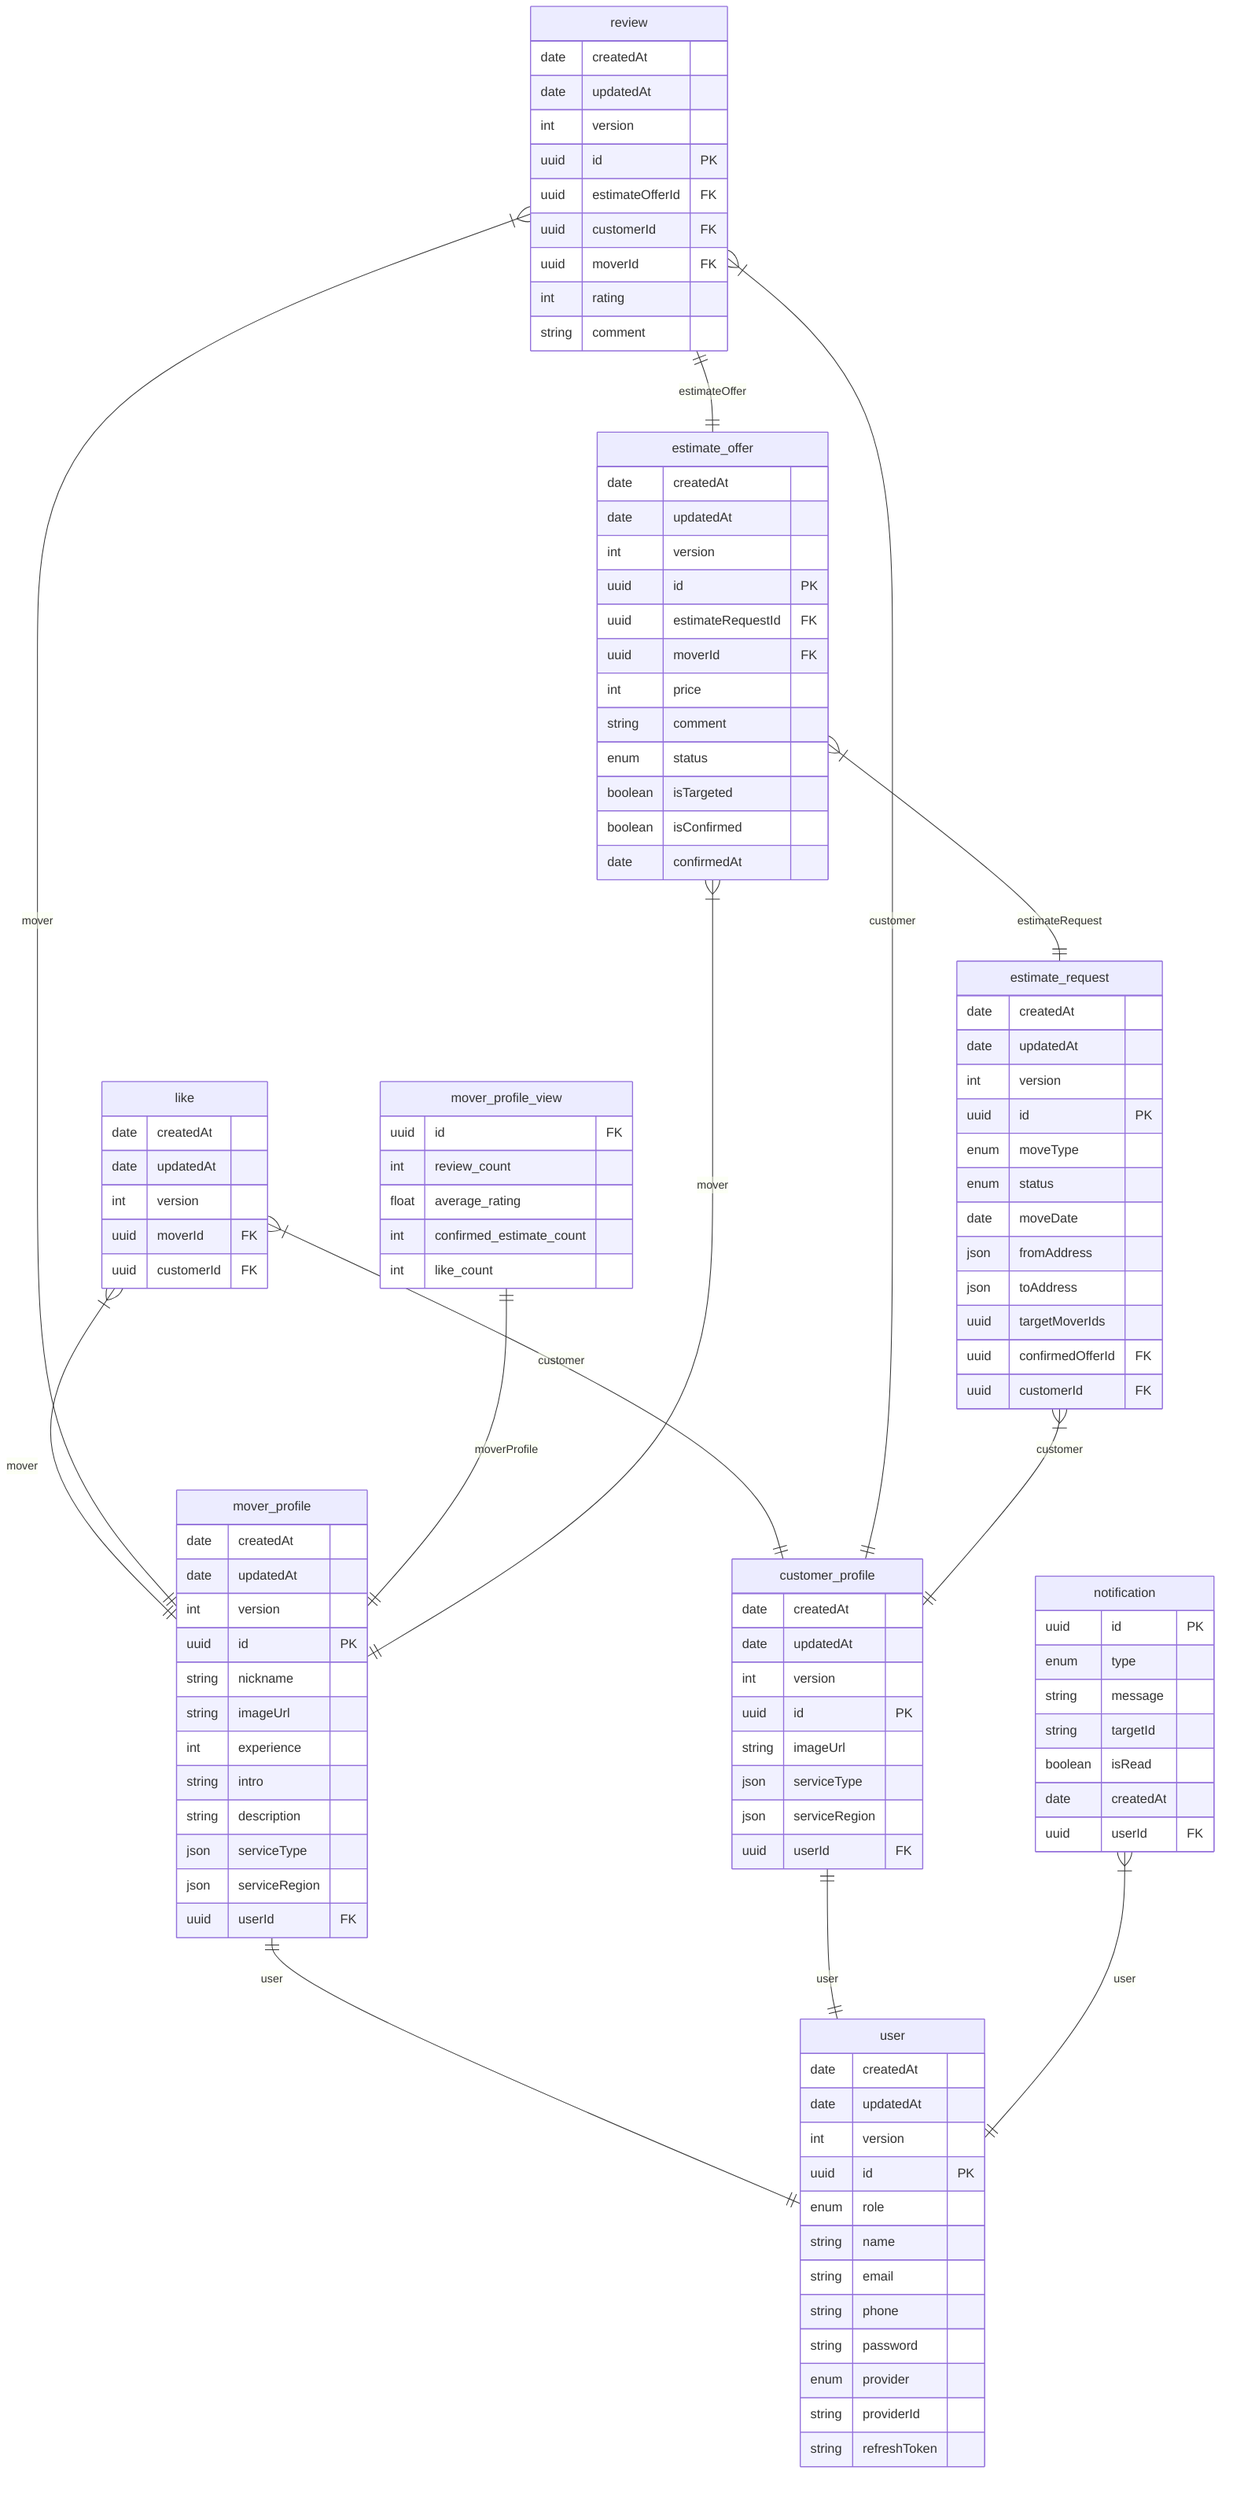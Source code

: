 erDiagram
  like {
    date createdAt
    date updatedAt
    int version
    uuid moverId FK
    uuid customerId FK
  }
  review {
    date createdAt
    date updatedAt
    int version
    uuid id PK
    uuid estimateOfferId FK
    uuid customerId FK
    uuid moverId FK
    int rating
    string comment
  }
  mover_profile_view {
    uuid id FK
    int review_count
    float average_rating
    int confirmed_estimate_count
    int like_count
  }
  mover_profile {
    date createdAt
    date updatedAt
    int version
    uuid id PK
    string nickname
    string imageUrl
    int experience
    string intro
    string description
    json serviceType
    json serviceRegion
    uuid userId FK
  }
  estimate_offer {
    date createdAt
    date updatedAt
    int version
    uuid id PK
    uuid estimateRequestId FK
    uuid moverId FK
    int price
    string comment
    enum status
    boolean isTargeted
    boolean isConfirmed
    date confirmedAt
  }
  estimate_request {
    date createdAt
    date updatedAt
    int version
    uuid id PK
    enum moveType
    enum status
    date moveDate
    json fromAddress
    json toAddress
    uuid targetMoverIds
    uuid confirmedOfferId FK
    uuid customerId FK
  }
  customer_profile {
    date createdAt
    date updatedAt
    int version
    uuid id PK
    string imageUrl
    json serviceType
    json serviceRegion
    uuid userId FK
  }
  notification {
    uuid id PK
    enum type
    string message
    string targetId
    boolean isRead
    date createdAt
    uuid userId FK
  }
  user {
    date createdAt
    date updatedAt
    int version
    uuid id PK
    enum role
    string name
    string email
    string phone
    string password
    enum provider
    string providerId
    string refreshToken
  }
  like }|--|| mover_profile: mover
  like }|--|| customer_profile: customer
  review ||--|| estimate_offer: estimateOffer
  review }|--|| customer_profile: customer
  review }|--|| mover_profile: mover
  mover_profile_view ||--|| mover_profile: moverProfile
  mover_profile ||--|| user: user
  estimate_offer }|--|| estimate_request: estimateRequest
  estimate_offer }|--|| mover_profile: mover
  estimate_request }|--|| customer_profile: customer
  customer_profile ||--|| user: user
  notification }|--|| user: user